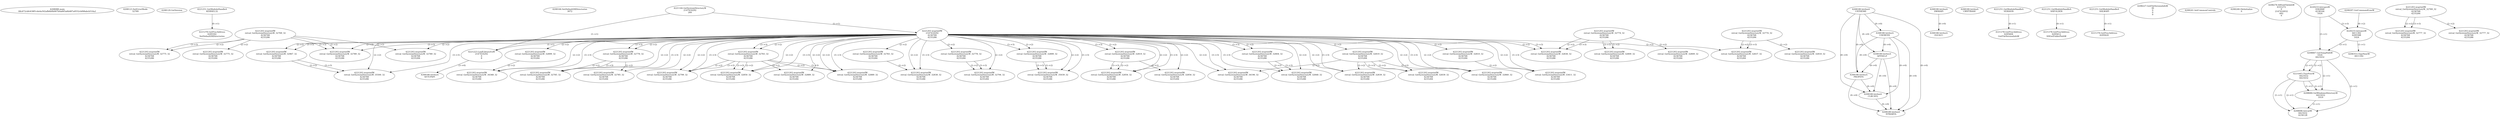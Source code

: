 // Global SCDG with merge call
digraph {
	0 [label="4208088.main
08c672cbfc638f1cde4a502afb6b0b907b0a665a6b487a9552cbf48abcb516a1"]
	1 [label="4208123.SetErrorMode
32769"]
	2 [label="4208129.GetVersion
"]
	3 [label="4221251.GetModuleHandleA
KERNEL32"]
	4 [label="4221278.GetProcAddress
6295592
SetDefaultDllDirectories"]
	3 -> 4 [label="(0-->1)"]
	5 [label="4208166.SetDefaultDllDirectories
3072"]
	6 [label="4221144.GetSystemDirectoryW
2147416292
260"]
	7 [label="4221203.wsprintfW
2147416292
4236768
4235286"]
	6 -> 7 [label="(1-->1)"]
	8 [label="4221223.LoadLibraryExW
2147416292
0
8"]
	6 -> 8 [label="(1-->1)"]
	7 -> 8 [label="(1-->1)"]
	9 [label="4208180.lstrlenA
UXTHEME"]
	10 [label="4208180.lstrlenA
USERENV"]
	9 -> 10 [label="(0-->0)"]
	11 [label="4208180.lstrlenA
SETUPAPI"]
	8 -> 11 [label="(3-->0)"]
	12 [label="4208180.lstrlenA
APPHELP"]
	9 -> 12 [label="(0-->0)"]
	10 -> 12 [label="(0-->0)"]
	13 [label="4208180.lstrlenA
PROPSYS"]
	9 -> 13 [label="(0-->0)"]
	10 -> 13 [label="(0-->0)"]
	12 -> 13 [label="(0-->0)"]
	14 [label="4208180.lstrlenA
DWMAPI"]
	15 [label="4221203.wsprintfW
retval_GetSystemDirectoryW_32899_32
4236768
4235286"]
	7 -> 15 [label="(2-->2)"]
	7 -> 15 [label="(3-->3)"]
	16 [label="4208180.lstrlenA
CRYPTBASE"]
	17 [label="4208180.lstrlenA
OLEACC"]
	14 -> 17 [label="(0-->0)"]
	18 [label="4221203.wsprintfW
retval_GetSystemDirectoryW_35039_32
4236768
4235286"]
	7 -> 18 [label="(2-->2)"]
	15 -> 18 [label="(2-->2)"]
	7 -> 18 [label="(3-->3)"]
	15 -> 18 [label="(3-->3)"]
	19 [label="4208180.lstrlenA
CLBCATQ"]
	9 -> 19 [label="(0-->0)"]
	10 -> 19 [label="(0-->0)"]
	12 -> 19 [label="(0-->0)"]
	13 -> 19 [label="(0-->0)"]
	20 [label="4208180.lstrlenA
NTMARTA"]
	9 -> 20 [label="(0-->0)"]
	10 -> 20 [label="(0-->0)"]
	12 -> 20 [label="(0-->0)"]
	13 -> 20 [label="(0-->0)"]
	19 -> 20 [label="(0-->0)"]
	21 [label="4221251.GetModuleHandleA
VERSION"]
	22 [label="4221278.GetProcAddress
6295604
GetFileVersionInfoW"]
	21 -> 22 [label="(0-->1)"]
	23 [label="4221251.GetModuleHandleA
SHFOLDER"]
	24 [label="4221278.GetProcAddress
6295612
SHGetFolderPathW"]
	23 -> 24 [label="(0-->1)"]
	25 [label="4221251.GetModuleHandleA
SHLWAPI"]
	26 [label="4221278.GetProcAddress
6295620
"]
	25 -> 26 [label="(0-->1)"]
	27 [label="4208227.GetFileVersionInfoW
30
0
0
0"]
	28 [label="4208241.InitCommonControls
"]
	29 [label="4208248.OleInitialize
0"]
	30 [label="4208276.SHGetFileInfoW
4331272
0
2147416932
692
0"]
	31 [label="4221203.wsprintfW
retval_GetSystemDirectoryW_32819_32
4236768
4235284"]
	7 -> 31 [label="(2-->2)"]
	32 [label="4221203.wsprintfW
retval_GetSystemDirectoryW_34196_32
4236768
4235286"]
	7 -> 32 [label="(2-->2)"]
	31 -> 32 [label="(2-->2)"]
	7 -> 32 [label="(3-->3)"]
	33 [label="4221203.wsprintfW
retval_GetSystemDirectoryW_32810_32
4236768
4235284"]
	7 -> 33 [label="(2-->2)"]
	34 [label="4221203.wsprintfW
retval_GetSystemDirectoryW_33411_32
4236768
4235286"]
	7 -> 34 [label="(2-->2)"]
	33 -> 34 [label="(2-->2)"]
	7 -> 34 [label="(3-->3)"]
	35 [label="4220233.lstrcpynW
4362848
4236164
1024"]
	36 [label="4208297.GetCommandLineW
"]
	37 [label="4220233.lstrcpynW
4411392
6295588
1024"]
	36 -> 37 [label="(0-->2)"]
	35 -> 37 [label="(3-->3)"]
	38 [label="4208353.CharNextW
4411392"]
	37 -> 38 [label="(1-->1)"]
	39 [label="4208667.GetTempPathW
1024
4421632"]
	35 -> 39 [label="(3-->1)"]
	37 -> 39 [label="(3-->1)"]
	40 [label="4221045.CharPrevW
4421632
4421632"]
	39 -> 40 [label="(2-->1)"]
	39 -> 40 [label="(2-->2)"]
	41 [label="4208684.GetWindowsDirectoryW
4421632
1019"]
	39 -> 41 [label="(2-->1)"]
	40 -> 41 [label="(1-->1)"]
	40 -> 41 [label="(2-->1)"]
	42 [label="4208696.lstrcatW
4421632
4236128"]
	39 -> 42 [label="(2-->1)"]
	40 -> 42 [label="(1-->1)"]
	40 -> 42 [label="(2-->1)"]
	41 -> 42 [label="(1-->1)"]
	43 [label="4221203.wsprintfW
retval_GetSystemDirectoryW_32967_32
4236768
4235286"]
	7 -> 43 [label="(2-->2)"]
	7 -> 43 [label="(3-->3)"]
	44 [label="4221203.wsprintfW
retval_GetSystemDirectoryW_35500_32
4236768
4235286"]
	7 -> 44 [label="(2-->2)"]
	43 -> 44 [label="(2-->2)"]
	7 -> 44 [label="(3-->3)"]
	43 -> 44 [label="(3-->3)"]
	45 [label="4221203.wsprintfW
retval_GetSystemDirectoryW_32899_32
4236768
4235284"]
	7 -> 45 [label="(2-->2)"]
	46 [label="4221203.wsprintfW
retval_GetSystemDirectoryW_34368_32
4236768
4235286"]
	7 -> 46 [label="(2-->2)"]
	45 -> 46 [label="(2-->2)"]
	7 -> 46 [label="(3-->3)"]
	47 [label="4221203.wsprintfW
retval_GetSystemDirectoryW_32769_32
4236768
4235286"]
	48 [label="4221203.wsprintfW
retval_GetSystemDirectoryW_32775_32
4236768
4235286"]
	47 -> 48 [label="(2-->2)"]
	47 -> 48 [label="(3-->3)"]
	49 [label="4221203.wsprintfW
retval_GetSystemDirectoryW_32789_32
4236768
4235286"]
	7 -> 49 [label="(2-->2)"]
	47 -> 49 [label="(2-->2)"]
	7 -> 49 [label="(3-->3)"]
	47 -> 49 [label="(3-->3)"]
	50 [label="4221203.wsprintfW
retval_GetSystemDirectoryW_32776_32
4236768
4235286"]
	7 -> 50 [label="(2-->2)"]
	7 -> 50 [label="(3-->3)"]
	51 [label="4221203.wsprintfW
retval_GetSystemDirectoryW_32785_32
4236768
4235286"]
	7 -> 51 [label="(2-->2)"]
	50 -> 51 [label="(2-->2)"]
	7 -> 51 [label="(3-->3)"]
	50 -> 51 [label="(3-->3)"]
	52 [label="4221203.wsprintfW
retval_GetSystemDirectoryW_32769_32
4236768
4235284"]
	53 [label="4221203.wsprintfW
retval_GetSystemDirectoryW_32777_32
4236768
4235284"]
	52 -> 53 [label="(2-->2)"]
	52 -> 53 [label="(3-->3)"]
	54 [label="4221203.wsprintfW
retval_GetSystemDirectoryW_32783_32
4236768
4235286"]
	7 -> 54 [label="(2-->2)"]
	7 -> 54 [label="(3-->3)"]
	55 [label="4221203.wsprintfW
retval_GetSystemDirectoryW_32799_32
4236768
4235286"]
	7 -> 55 [label="(2-->2)"]
	54 -> 55 [label="(2-->2)"]
	7 -> 55 [label="(3-->3)"]
	54 -> 55 [label="(3-->3)"]
	56 [label="4221203.wsprintfW
retval_GetSystemDirectoryW_32775_32
4236768
4235284"]
	47 -> 56 [label="(2-->2)"]
	57 [label="4221203.wsprintfW
retval_GetSystemDirectoryW_32777_32
4236768
4235286"]
	52 -> 57 [label="(2-->2)"]
	58 [label="4221203.wsprintfW
retval_GetSystemDirectoryW_32774_32
4236768
4235286"]
	59 [label="4221203.wsprintfW
retval_GetSystemDirectoryW_32809_32
4236768
4235286"]
	58 -> 59 [label="(2-->2)"]
	58 -> 59 [label="(3-->3)"]
	60 [label="4221203.wsprintfW
retval_GetSystemDirectoryW_32783_32
4236768
4235284"]
	7 -> 60 [label="(2-->2)"]
	61 [label="4221203.wsprintfW
retval_GetSystemDirectoryW_32838_32
4236768
4235286"]
	7 -> 61 [label="(2-->2)"]
	60 -> 61 [label="(2-->2)"]
	7 -> 61 [label="(3-->3)"]
	62 [label="4221203.wsprintfW
retval_GetSystemDirectoryW_32789_32
4236768
4235284"]
	7 -> 62 [label="(2-->2)"]
	47 -> 62 [label="(2-->2)"]
	63 [label="4221203.wsprintfW
retval_GetSystemDirectoryW_32839_32
4236768
4235286"]
	7 -> 63 [label="(2-->2)"]
	31 -> 63 [label="(2-->2)"]
	7 -> 63 [label="(3-->3)"]
	64 [label="4221203.wsprintfW
retval_GetSystemDirectoryW_32839_32
4236768
4235284"]
	7 -> 64 [label="(2-->2)"]
	31 -> 64 [label="(2-->2)"]
	31 -> 64 [label="(3-->3)"]
	65 [label="4221203.wsprintfW
retval_GetSystemDirectoryW_32776_32
4236768
4235284"]
	7 -> 65 [label="(2-->2)"]
	66 [label="4221203.wsprintfW
retval_GetSystemDirectoryW_32794_32
4236768
4235284"]
	7 -> 66 [label="(2-->2)"]
	65 -> 66 [label="(2-->2)"]
	65 -> 66 [label="(3-->3)"]
	67 [label="4221203.wsprintfW
retval_GetSystemDirectoryW_32774_32
4236768
4235284"]
	68 [label="4221203.wsprintfW
retval_GetSystemDirectoryW_32818_32
4236768
4235286"]
	67 -> 68 [label="(2-->2)"]
	69 [label="4221203.wsprintfW
retval_GetSystemDirectoryW_32836_32
4236768
4235286"]
	7 -> 69 [label="(2-->2)"]
	58 -> 69 [label="(2-->2)"]
	7 -> 69 [label="(3-->3)"]
	58 -> 69 [label="(3-->3)"]
	70 [label="4221203.wsprintfW
retval_GetSystemDirectoryW_32819_32
4236768
4235286"]
	7 -> 70 [label="(2-->2)"]
	7 -> 70 [label="(3-->3)"]
	71 [label="4221203.wsprintfW
retval_GetSystemDirectoryW_32856_32
4236768
4235286"]
	7 -> 71 [label="(2-->2)"]
	70 -> 71 [label="(2-->2)"]
	7 -> 71 [label="(3-->3)"]
	70 -> 71 [label="(3-->3)"]
	72 [label="4221203.wsprintfW
retval_GetSystemDirectoryW_32785_32
4236768
4235284"]
	7 -> 72 [label="(2-->2)"]
	50 -> 72 [label="(2-->2)"]
	73 [label="4221203.wsprintfW
retval_GetSystemDirectoryW_32850_32
4236768
4235286"]
	7 -> 73 [label="(2-->2)"]
	54 -> 73 [label="(2-->2)"]
	7 -> 73 [label="(3-->3)"]
	54 -> 73 [label="(3-->3)"]
	74 [label="4221203.wsprintfW
retval_GetSystemDirectoryW_32837_32
4236768
4235284"]
	7 -> 74 [label="(2-->2)"]
	67 -> 74 [label="(2-->2)"]
	67 -> 74 [label="(3-->3)"]
	75 [label="4221203.wsprintfW
retval_GetSystemDirectoryW_32856_32
4236768
4235284"]
	7 -> 75 [label="(2-->2)"]
	70 -> 75 [label="(2-->2)"]
	76 [label="4221203.wsprintfW
retval_GetSystemDirectoryW_32804_32
4236768
4235286"]
	7 -> 76 [label="(2-->2)"]
	7 -> 76 [label="(3-->3)"]
	77 [label="4221203.wsprintfW
retval_GetSystemDirectoryW_32848_32
4236768
4235286"]
	7 -> 77 [label="(2-->2)"]
	76 -> 77 [label="(2-->2)"]
	7 -> 77 [label="(3-->3)"]
	76 -> 77 [label="(3-->3)"]
	78 [label="4221203.wsprintfW
retval_GetSystemDirectoryW_32889_32
4236768
4235284"]
	7 -> 78 [label="(2-->2)"]
	54 -> 78 [label="(2-->2)"]
	79 [label="4221203.wsprintfW
retval_GetSystemDirectoryW_32809_32
4236768
4235284"]
	58 -> 79 [label="(2-->2)"]
	80 [label="4221203.wsprintfW
retval_GetSystemDirectoryW_32889_32
4236768
4235286"]
	7 -> 80 [label="(2-->2)"]
	54 -> 80 [label="(2-->2)"]
	7 -> 80 [label="(3-->3)"]
	54 -> 80 [label="(3-->3)"]
	81 [label="4221203.wsprintfW
retval_GetSystemDirectoryW_32860_32
4236768
4235286"]
	7 -> 81 [label="(2-->2)"]
	31 -> 81 [label="(2-->2)"]
	7 -> 81 [label="(3-->3)"]
}
